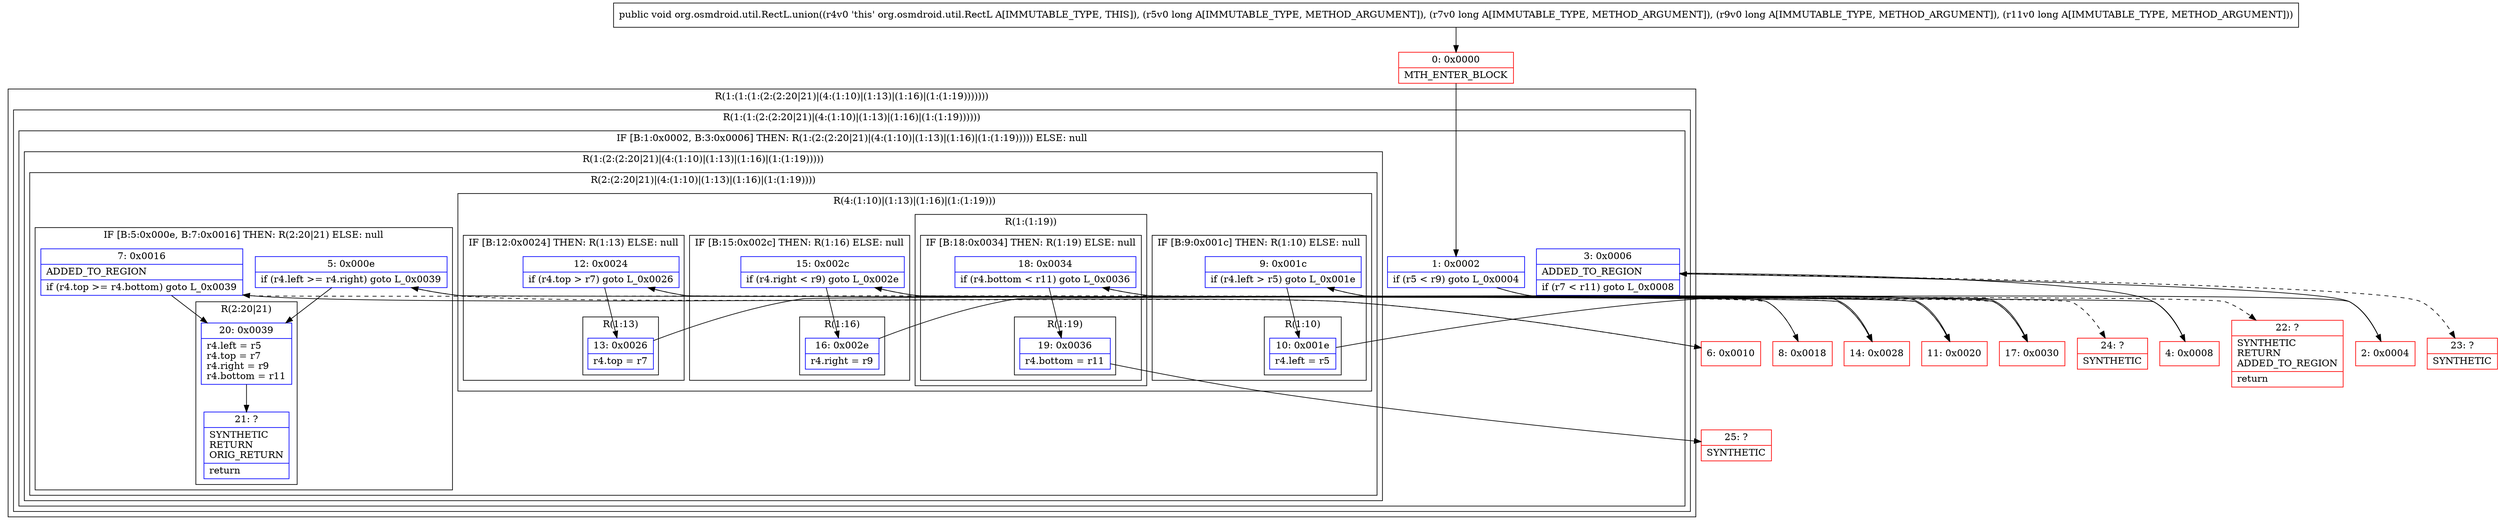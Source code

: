 digraph "CFG fororg.osmdroid.util.RectL.union(JJJJ)V" {
subgraph cluster_Region_746159549 {
label = "R(1:(1:(1:(2:(2:20|21)|(4:(1:10)|(1:13)|(1:16)|(1:(1:19)))))))";
node [shape=record,color=blue];
subgraph cluster_Region_1268148359 {
label = "R(1:(1:(2:(2:20|21)|(4:(1:10)|(1:13)|(1:16)|(1:(1:19))))))";
node [shape=record,color=blue];
subgraph cluster_IfRegion_1839252893 {
label = "IF [B:1:0x0002, B:3:0x0006] THEN: R(1:(2:(2:20|21)|(4:(1:10)|(1:13)|(1:16)|(1:(1:19))))) ELSE: null";
node [shape=record,color=blue];
Node_1 [shape=record,label="{1\:\ 0x0002|if (r5 \< r9) goto L_0x0004\l}"];
Node_3 [shape=record,label="{3\:\ 0x0006|ADDED_TO_REGION\l|if (r7 \< r11) goto L_0x0008\l}"];
subgraph cluster_Region_1594420215 {
label = "R(1:(2:(2:20|21)|(4:(1:10)|(1:13)|(1:16)|(1:(1:19)))))";
node [shape=record,color=blue];
subgraph cluster_Region_947642686 {
label = "R(2:(2:20|21)|(4:(1:10)|(1:13)|(1:16)|(1:(1:19))))";
node [shape=record,color=blue];
subgraph cluster_IfRegion_1087468774 {
label = "IF [B:5:0x000e, B:7:0x0016] THEN: R(2:20|21) ELSE: null";
node [shape=record,color=blue];
Node_5 [shape=record,label="{5\:\ 0x000e|if (r4.left \>= r4.right) goto L_0x0039\l}"];
Node_7 [shape=record,label="{7\:\ 0x0016|ADDED_TO_REGION\l|if (r4.top \>= r4.bottom) goto L_0x0039\l}"];
subgraph cluster_Region_733400396 {
label = "R(2:20|21)";
node [shape=record,color=blue];
Node_20 [shape=record,label="{20\:\ 0x0039|r4.left = r5\lr4.top = r7\lr4.right = r9\lr4.bottom = r11\l}"];
Node_21 [shape=record,label="{21\:\ ?|SYNTHETIC\lRETURN\lORIG_RETURN\l|return\l}"];
}
}
subgraph cluster_Region_872008862 {
label = "R(4:(1:10)|(1:13)|(1:16)|(1:(1:19)))";
node [shape=record,color=blue];
subgraph cluster_IfRegion_1424796110 {
label = "IF [B:9:0x001c] THEN: R(1:10) ELSE: null";
node [shape=record,color=blue];
Node_9 [shape=record,label="{9\:\ 0x001c|if (r4.left \> r5) goto L_0x001e\l}"];
subgraph cluster_Region_533828081 {
label = "R(1:10)";
node [shape=record,color=blue];
Node_10 [shape=record,label="{10\:\ 0x001e|r4.left = r5\l}"];
}
}
subgraph cluster_IfRegion_43049962 {
label = "IF [B:12:0x0024] THEN: R(1:13) ELSE: null";
node [shape=record,color=blue];
Node_12 [shape=record,label="{12\:\ 0x0024|if (r4.top \> r7) goto L_0x0026\l}"];
subgraph cluster_Region_2146456090 {
label = "R(1:13)";
node [shape=record,color=blue];
Node_13 [shape=record,label="{13\:\ 0x0026|r4.top = r7\l}"];
}
}
subgraph cluster_IfRegion_1315120883 {
label = "IF [B:15:0x002c] THEN: R(1:16) ELSE: null";
node [shape=record,color=blue];
Node_15 [shape=record,label="{15\:\ 0x002c|if (r4.right \< r9) goto L_0x002e\l}"];
subgraph cluster_Region_1571711191 {
label = "R(1:16)";
node [shape=record,color=blue];
Node_16 [shape=record,label="{16\:\ 0x002e|r4.right = r9\l}"];
}
}
subgraph cluster_Region_1478774587 {
label = "R(1:(1:19))";
node [shape=record,color=blue];
subgraph cluster_IfRegion_632927911 {
label = "IF [B:18:0x0034] THEN: R(1:19) ELSE: null";
node [shape=record,color=blue];
Node_18 [shape=record,label="{18\:\ 0x0034|if (r4.bottom \< r11) goto L_0x0036\l}"];
subgraph cluster_Region_1924814941 {
label = "R(1:19)";
node [shape=record,color=blue];
Node_19 [shape=record,label="{19\:\ 0x0036|r4.bottom = r11\l}"];
}
}
}
}
}
}
}
}
}
Node_0 [shape=record,color=red,label="{0\:\ 0x0000|MTH_ENTER_BLOCK\l}"];
Node_2 [shape=record,color=red,label="{2\:\ 0x0004}"];
Node_4 [shape=record,color=red,label="{4\:\ 0x0008}"];
Node_6 [shape=record,color=red,label="{6\:\ 0x0010}"];
Node_8 [shape=record,color=red,label="{8\:\ 0x0018}"];
Node_11 [shape=record,color=red,label="{11\:\ 0x0020}"];
Node_14 [shape=record,color=red,label="{14\:\ 0x0028}"];
Node_17 [shape=record,color=red,label="{17\:\ 0x0030}"];
Node_22 [shape=record,color=red,label="{22\:\ ?|SYNTHETIC\lRETURN\lADDED_TO_REGION\l|return\l}"];
Node_23 [shape=record,color=red,label="{23\:\ ?|SYNTHETIC\l}"];
Node_24 [shape=record,color=red,label="{24\:\ ?|SYNTHETIC\l}"];
Node_25 [shape=record,color=red,label="{25\:\ ?|SYNTHETIC\l}"];
MethodNode[shape=record,label="{public void org.osmdroid.util.RectL.union((r4v0 'this' org.osmdroid.util.RectL A[IMMUTABLE_TYPE, THIS]), (r5v0 long A[IMMUTABLE_TYPE, METHOD_ARGUMENT]), (r7v0 long A[IMMUTABLE_TYPE, METHOD_ARGUMENT]), (r9v0 long A[IMMUTABLE_TYPE, METHOD_ARGUMENT]), (r11v0 long A[IMMUTABLE_TYPE, METHOD_ARGUMENT])) }"];
MethodNode -> Node_0;
Node_1 -> Node_2;
Node_1 -> Node_22[style=dashed];
Node_3 -> Node_4;
Node_3 -> Node_23[style=dashed];
Node_5 -> Node_6[style=dashed];
Node_5 -> Node_20;
Node_7 -> Node_8[style=dashed];
Node_7 -> Node_20;
Node_20 -> Node_21;
Node_9 -> Node_10;
Node_9 -> Node_11[style=dashed];
Node_10 -> Node_11;
Node_12 -> Node_13;
Node_12 -> Node_14[style=dashed];
Node_13 -> Node_14;
Node_15 -> Node_16;
Node_15 -> Node_17[style=dashed];
Node_16 -> Node_17;
Node_18 -> Node_19;
Node_18 -> Node_24[style=dashed];
Node_19 -> Node_25;
Node_0 -> Node_1;
Node_2 -> Node_3;
Node_4 -> Node_5;
Node_6 -> Node_7;
Node_8 -> Node_9;
Node_11 -> Node_12;
Node_14 -> Node_15;
Node_17 -> Node_18;
}

